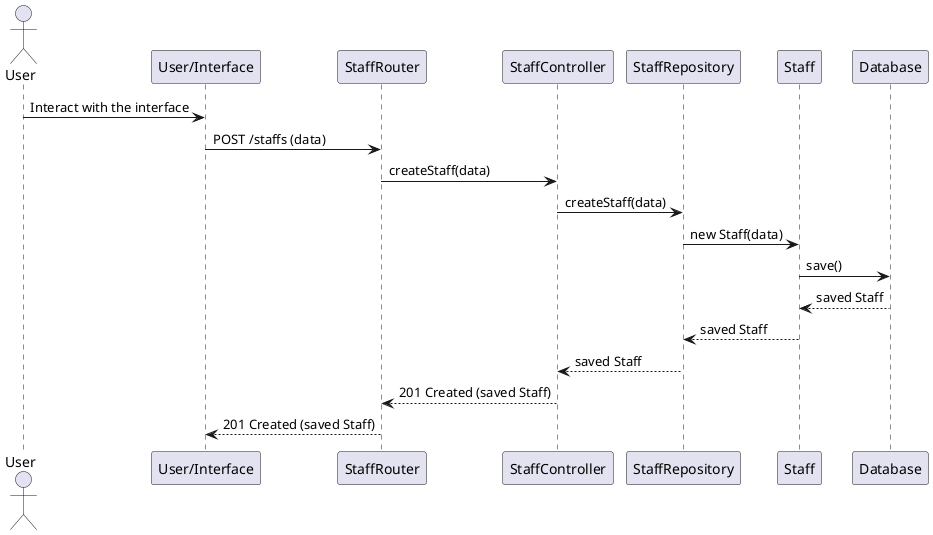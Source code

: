 @startuml
actor User
participant "User/Interface" as UI
participant "StaffRouter" as Router
participant "StaffController" as Controller
participant "StaffRepository" as Repository
participant "Staff" as Model
participant "Database" as DB

User -> UI: Interact with the interface
UI -> Router: POST /staffs (data)
Router -> Controller: createStaff(data)
Controller -> Repository: createStaff(data)
Repository -> Model: new Staff(data)
Model -> DB: save()
DB --> Model: saved Staff
Model --> Repository: saved Staff
Repository --> Controller: saved Staff
Controller --> Router: 201 Created (saved Staff)
Router --> UI: 201 Created (saved Staff)
@enduml
